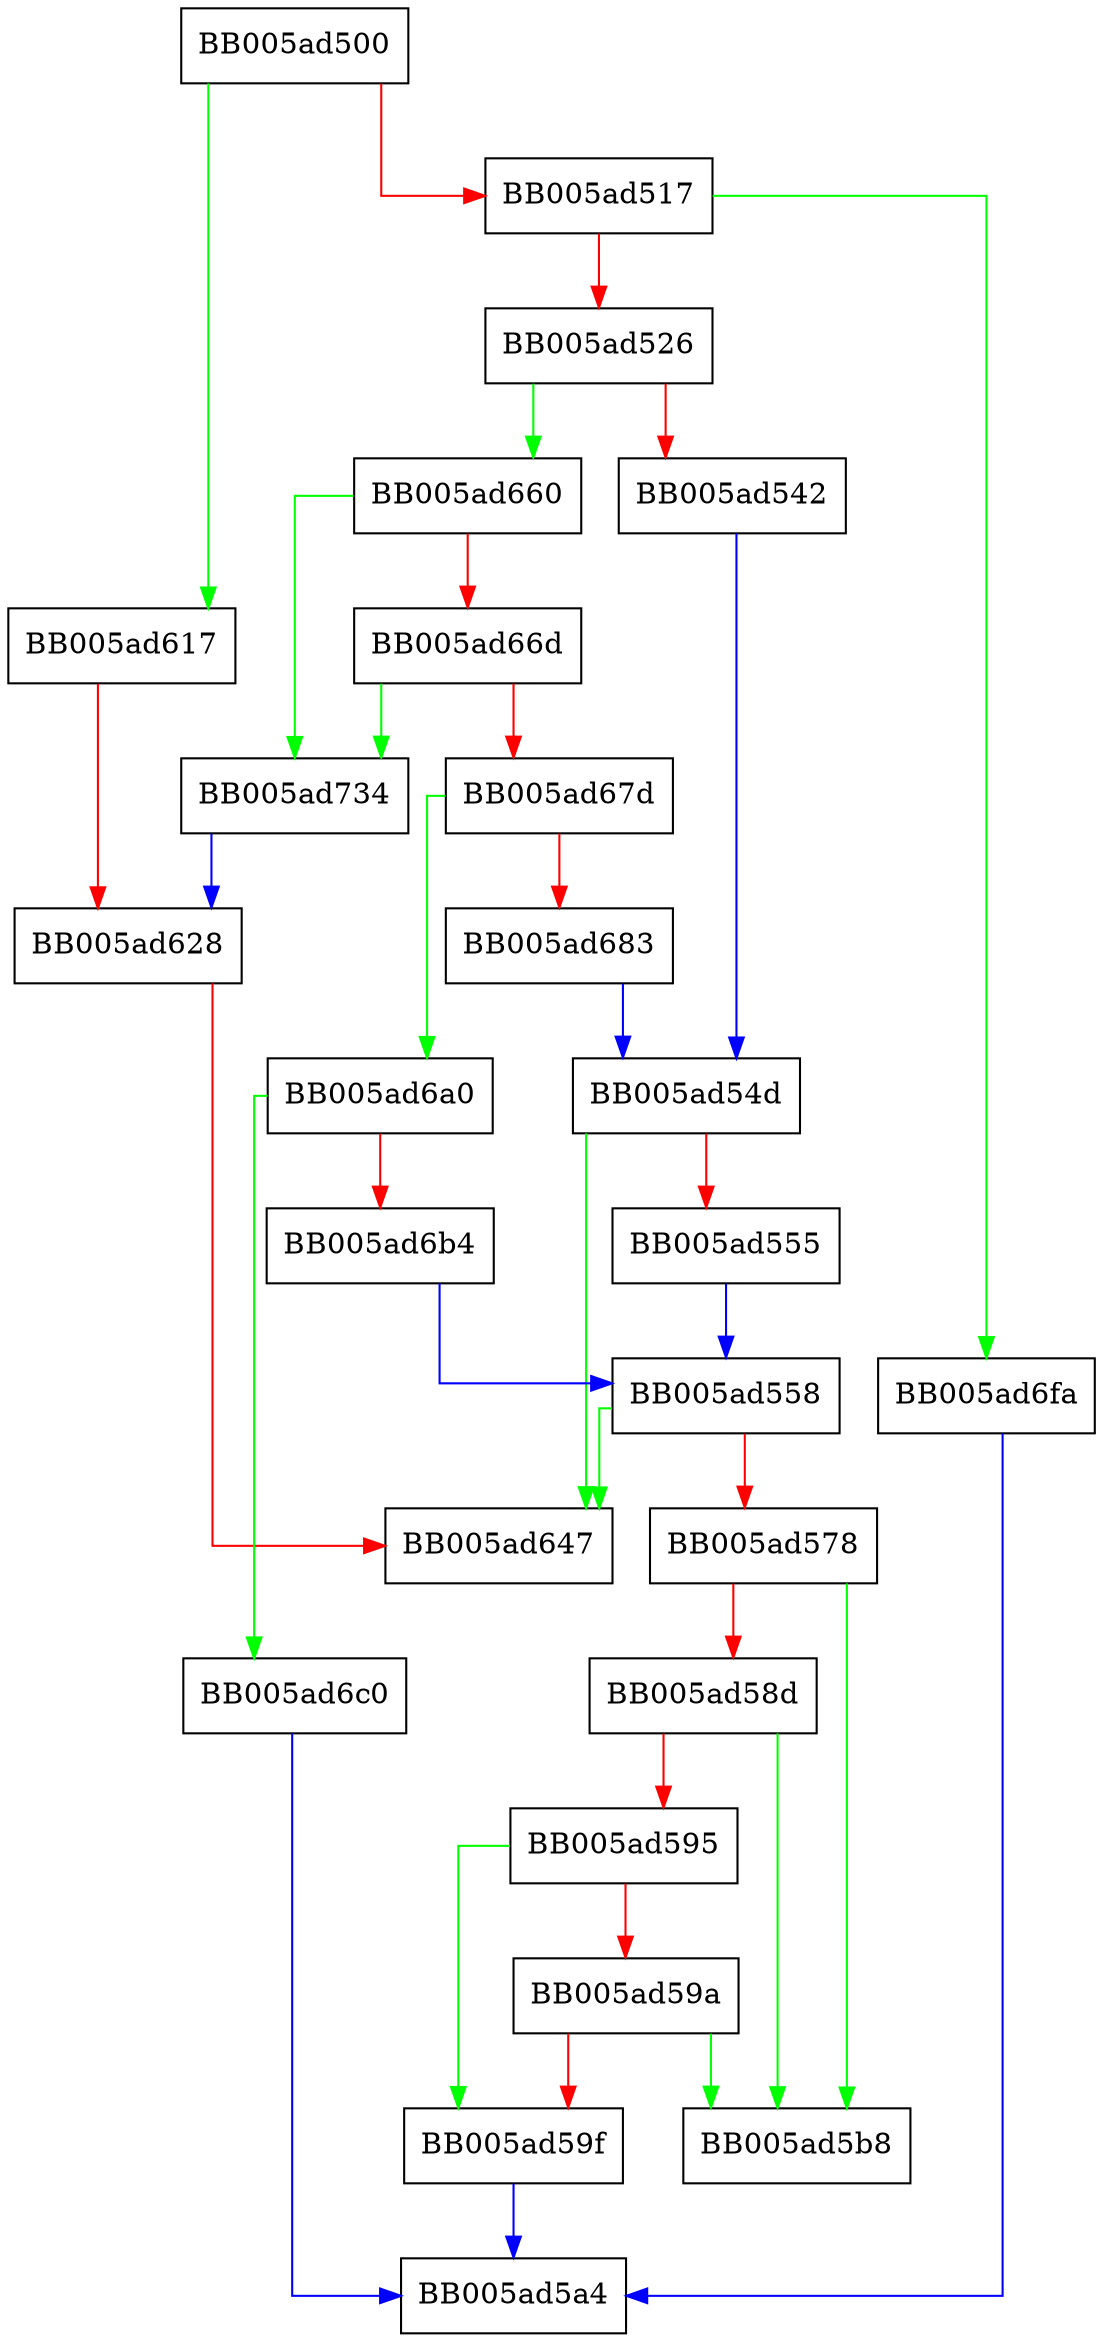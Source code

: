 digraph evp_pkey_decrypt_alloc {
  node [shape="box"];
  graph [splines=ortho];
  BB005ad500 -> BB005ad617 [color="green"];
  BB005ad500 -> BB005ad517 [color="red"];
  BB005ad517 -> BB005ad6fa [color="green"];
  BB005ad517 -> BB005ad526 [color="red"];
  BB005ad526 -> BB005ad660 [color="green"];
  BB005ad526 -> BB005ad542 [color="red"];
  BB005ad542 -> BB005ad54d [color="blue"];
  BB005ad54d -> BB005ad647 [color="green"];
  BB005ad54d -> BB005ad555 [color="red"];
  BB005ad555 -> BB005ad558 [color="blue"];
  BB005ad558 -> BB005ad647 [color="green"];
  BB005ad558 -> BB005ad578 [color="red"];
  BB005ad578 -> BB005ad5b8 [color="green"];
  BB005ad578 -> BB005ad58d [color="red"];
  BB005ad58d -> BB005ad5b8 [color="green"];
  BB005ad58d -> BB005ad595 [color="red"];
  BB005ad595 -> BB005ad59f [color="green"];
  BB005ad595 -> BB005ad59a [color="red"];
  BB005ad59a -> BB005ad5b8 [color="green"];
  BB005ad59a -> BB005ad59f [color="red"];
  BB005ad59f -> BB005ad5a4 [color="blue"];
  BB005ad617 -> BB005ad628 [color="red"];
  BB005ad628 -> BB005ad647 [color="red"];
  BB005ad660 -> BB005ad734 [color="green"];
  BB005ad660 -> BB005ad66d [color="red"];
  BB005ad66d -> BB005ad734 [color="green"];
  BB005ad66d -> BB005ad67d [color="red"];
  BB005ad67d -> BB005ad6a0 [color="green"];
  BB005ad67d -> BB005ad683 [color="red"];
  BB005ad683 -> BB005ad54d [color="blue"];
  BB005ad6a0 -> BB005ad6c0 [color="green"];
  BB005ad6a0 -> BB005ad6b4 [color="red"];
  BB005ad6b4 -> BB005ad558 [color="blue"];
  BB005ad6c0 -> BB005ad5a4 [color="blue"];
  BB005ad6fa -> BB005ad5a4 [color="blue"];
  BB005ad734 -> BB005ad628 [color="blue"];
}